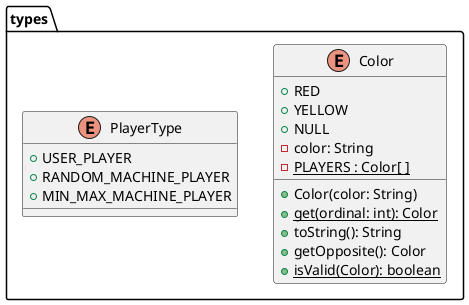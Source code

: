 @startuml connect4.connect4.types

enum types.Color
enum types.PlayerType

Color : +RED
Color : +YELLOW
Color : +NULL
Color : -color: String
Color : {static} -PLAYERS : Color[ ]
Color : +Color(color: String)
Color : {static} +get(ordinal: int): Color
Color : +toString(): String
Color : +getOpposite(): Color
Color : {static} +isValid(Color): boolean

PlayerType : +USER_PLAYER
PlayerType : +RANDOM_MACHINE_PLAYER
PlayerType : +MIN_MAX_MACHINE_PLAYER

@enduml